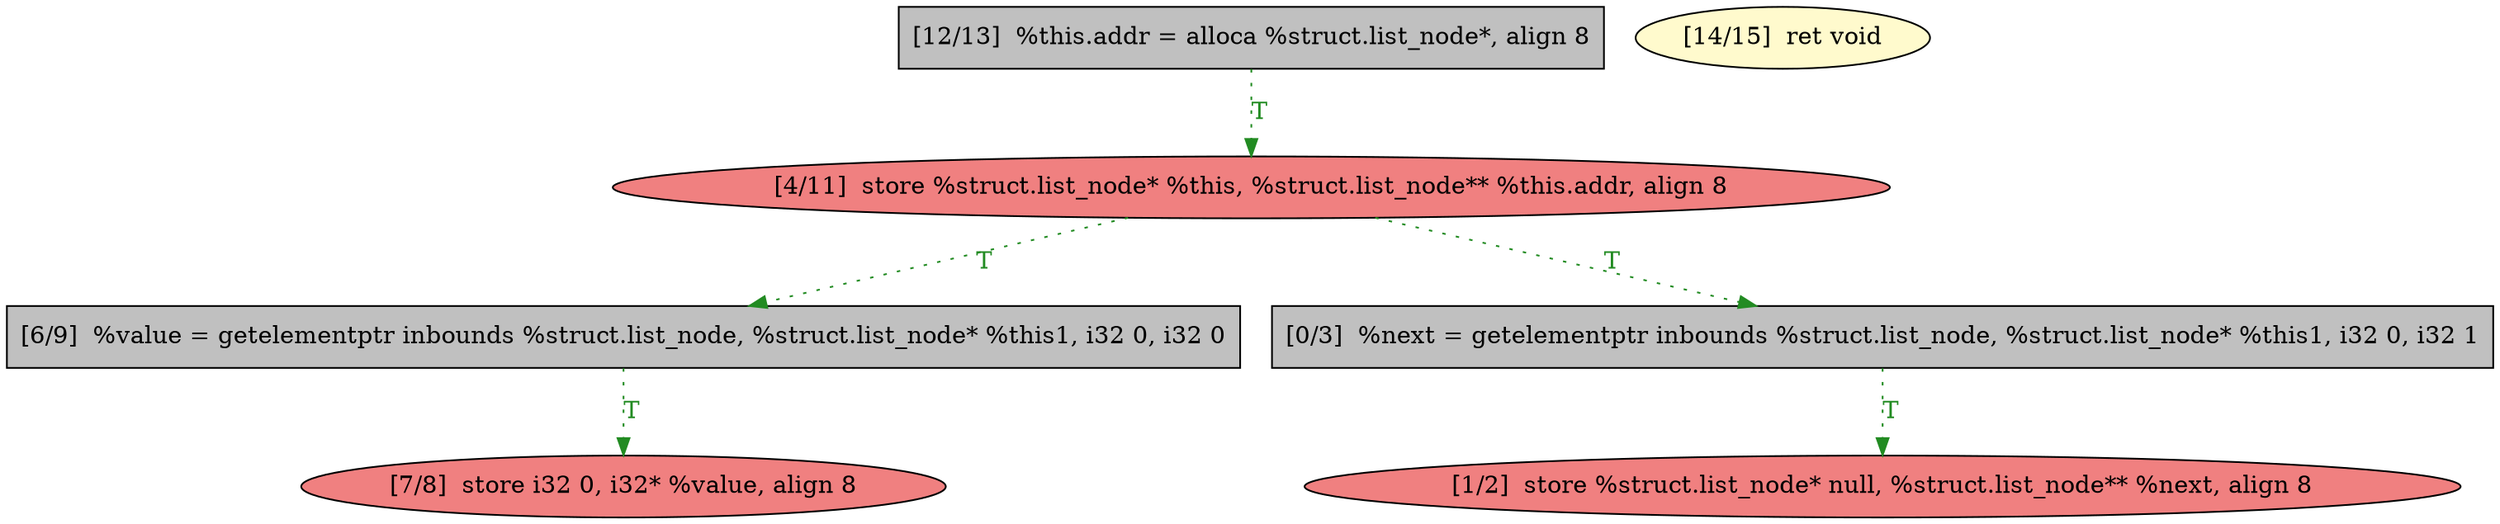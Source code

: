 
digraph G {


node328 [fillcolor=grey,label="[6/9]  %value = getelementptr inbounds %struct.list_node, %struct.list_node* %this1, i32 0, i32 0",shape=rectangle,style=filled ]
node323 [fillcolor=lemonchiffon,label="[14/15]  ret void",shape=ellipse,style=filled ]
node326 [fillcolor=grey,label="[12/13]  %this.addr = alloca %struct.list_node*, align 8",shape=rectangle,style=filled ]
node322 [fillcolor=grey,label="[0/3]  %next = getelementptr inbounds %struct.list_node, %struct.list_node* %this1, i32 0, i32 1",shape=rectangle,style=filled ]
node324 [fillcolor=lightcoral,label="[1/2]  store %struct.list_node* null, %struct.list_node** %next, align 8",shape=ellipse,style=filled ]
node327 [fillcolor=lightcoral,label="[7/8]  store i32 0, i32* %value, align 8",shape=ellipse,style=filled ]
node325 [fillcolor=lightcoral,label="[4/11]  store %struct.list_node* %this, %struct.list_node** %this.addr, align 8",shape=ellipse,style=filled ]

node325->node328 [style=dotted,color=forestgreen,label="T",penwidth=1.0,fontcolor=forestgreen ]
node326->node325 [style=dotted,color=forestgreen,label="T",penwidth=1.0,fontcolor=forestgreen ]
node325->node322 [style=dotted,color=forestgreen,label="T",penwidth=1.0,fontcolor=forestgreen ]
node322->node324 [style=dotted,color=forestgreen,label="T",penwidth=1.0,fontcolor=forestgreen ]
node328->node327 [style=dotted,color=forestgreen,label="T",penwidth=1.0,fontcolor=forestgreen ]


}
